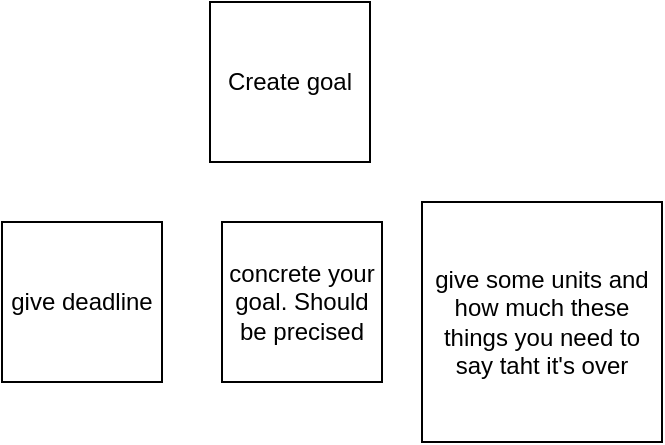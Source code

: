 <mxfile version="15.0.6" type="device"><diagram id="FdJYFxve5ia99hl8VKub" name="Page-1"><mxGraphModel dx="1038" dy="547" grid="1" gridSize="10" guides="1" tooltips="1" connect="1" arrows="1" fold="1" page="1" pageScale="1" pageWidth="827" pageHeight="1169" math="0" shadow="0"><root><mxCell id="0"/><mxCell id="1" parent="0"/><mxCell id="8I2lAcnBfN9IGb78rHtL-1" value="Create goal" style="whiteSpace=wrap;html=1;aspect=fixed;" vertex="1" parent="1"><mxGeometry x="334" y="40" width="80" height="80" as="geometry"/></mxCell><mxCell id="8I2lAcnBfN9IGb78rHtL-2" value="concrete your goal. Should be precised" style="whiteSpace=wrap;html=1;aspect=fixed;" vertex="1" parent="1"><mxGeometry x="340" y="150" width="80" height="80" as="geometry"/></mxCell><mxCell id="8I2lAcnBfN9IGb78rHtL-4" value="give some units and how much these things you need to say taht it's over&lt;br&gt;" style="whiteSpace=wrap;html=1;aspect=fixed;" vertex="1" parent="1"><mxGeometry x="440" y="140" width="120" height="120" as="geometry"/></mxCell><mxCell id="8I2lAcnBfN9IGb78rHtL-6" value="give deadline" style="whiteSpace=wrap;html=1;aspect=fixed;" vertex="1" parent="1"><mxGeometry x="230" y="150" width="80" height="80" as="geometry"/></mxCell></root></mxGraphModel></diagram></mxfile>